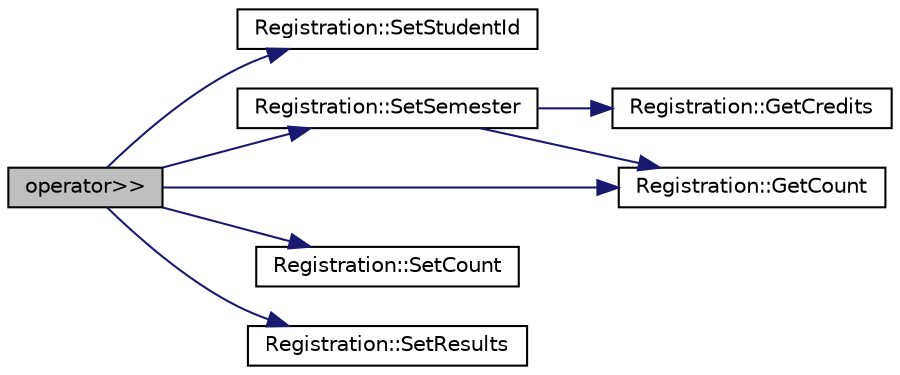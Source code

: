 digraph "operator&gt;&gt;"
{
  edge [fontname="Helvetica",fontsize="10",labelfontname="Helvetica",labelfontsize="10"];
  node [fontname="Helvetica",fontsize="10",shape=record];
  rankdir="LR";
  Node24 [label="operator\>\>",height=0.2,width=0.4,color="black", fillcolor="grey75", style="filled", fontcolor="black"];
  Node24 -> Node25 [color="midnightblue",fontsize="10",style="solid",fontname="Helvetica"];
  Node25 [label="Registration::SetStudentId",height=0.2,width=0.4,color="black", fillcolor="white", style="filled",URL="$class_registration.html#a56d432d4289a331ab7b6f0b38155b9b9"];
  Node24 -> Node26 [color="midnightblue",fontsize="10",style="solid",fontname="Helvetica"];
  Node26 [label="Registration::SetSemester",height=0.2,width=0.4,color="black", fillcolor="white", style="filled",URL="$class_registration.html#affa3d2b34dafb9d2c909790087e50c36"];
  Node26 -> Node27 [color="midnightblue",fontsize="10",style="solid",fontname="Helvetica"];
  Node27 [label="Registration::GetCredits",height=0.2,width=0.4,color="black", fillcolor="white", style="filled",URL="$class_registration.html#a72a5cc800d9551d69e4c201cd9f07ccd"];
  Node26 -> Node28 [color="midnightblue",fontsize="10",style="solid",fontname="Helvetica"];
  Node28 [label="Registration::GetCount",height=0.2,width=0.4,color="black", fillcolor="white", style="filled",URL="$class_registration.html#a729a2d6ae08aefd2dbe10ec7b3e5ce48"];
  Node24 -> Node29 [color="midnightblue",fontsize="10",style="solid",fontname="Helvetica"];
  Node29 [label="Registration::SetCount",height=0.2,width=0.4,color="black", fillcolor="white", style="filled",URL="$class_registration.html#a17d4a868822e73e0c0e9f2ed6307db8a"];
  Node24 -> Node28 [color="midnightblue",fontsize="10",style="solid",fontname="Helvetica"];
  Node24 -> Node30 [color="midnightblue",fontsize="10",style="solid",fontname="Helvetica"];
  Node30 [label="Registration::SetResults",height=0.2,width=0.4,color="black", fillcolor="white", style="filled",URL="$class_registration.html#a867721f0a696bf551fb964d0db528147"];
}
